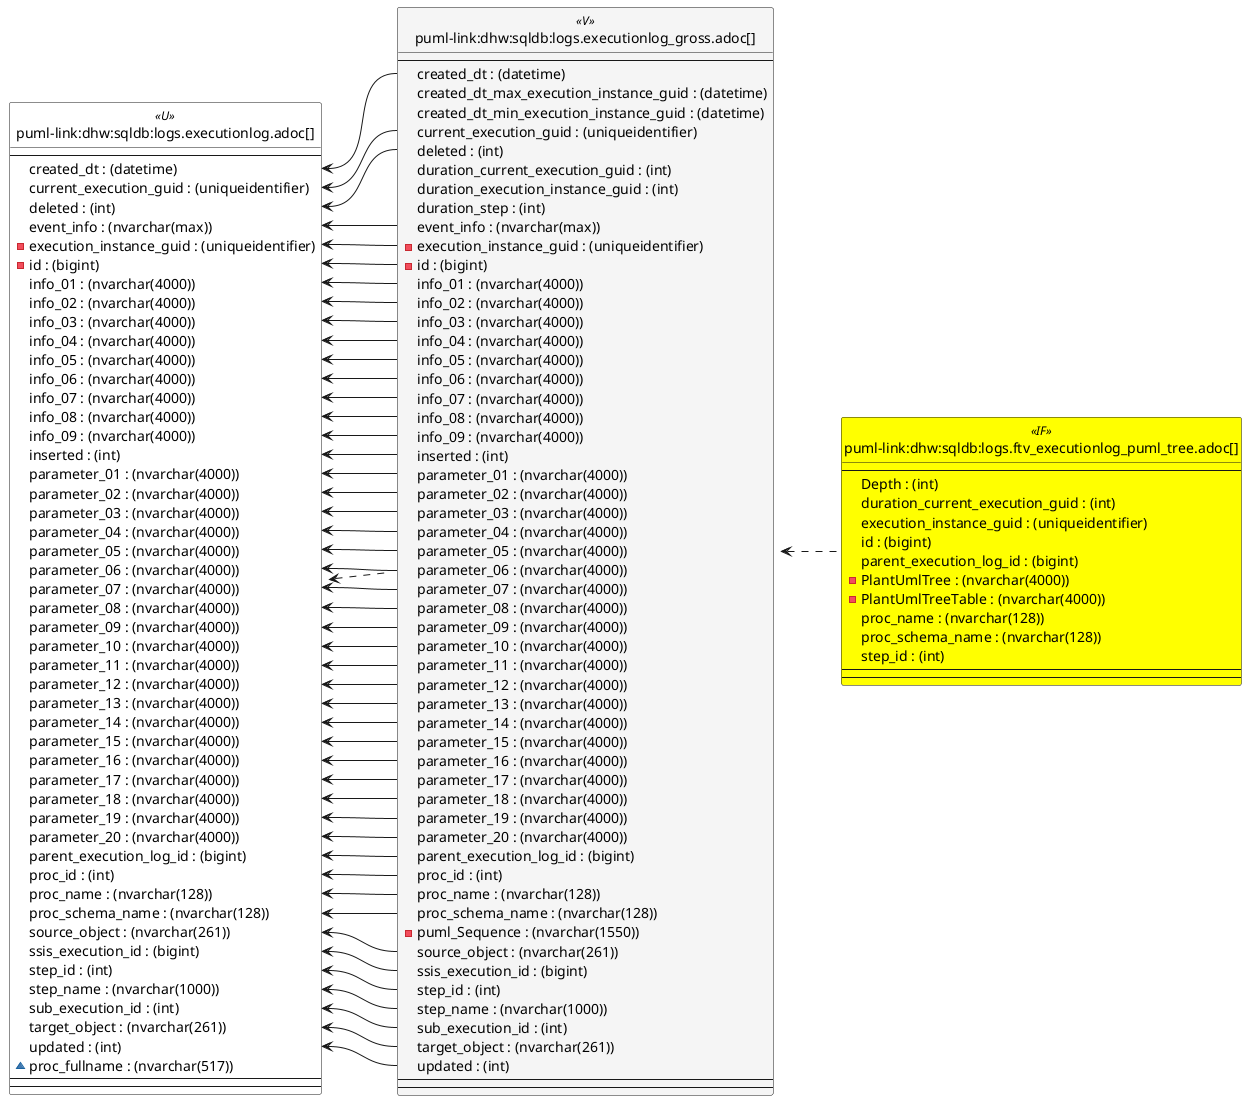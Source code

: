 @startuml
left to right direction
'top to bottom direction
hide circle
'avoide "." issues:
set namespaceSeparator none


skinparam class {
  BackgroundColor White
  BackgroundColor<<FN>> Yellow
  BackgroundColor<<FS>> Yellow
  BackgroundColor<<FT>> LightGray
  BackgroundColor<<IF>> Yellow
  BackgroundColor<<IS>> Yellow
  BackgroundColor<<P>> Aqua
  BackgroundColor<<PC>> Aqua
  BackgroundColor<<SN>> Yellow
  BackgroundColor<<SO>> SlateBlue
  BackgroundColor<<TF>> LightGray
  BackgroundColor<<TR>> Tomato
  BackgroundColor<<U>> White
  BackgroundColor<<V>> WhiteSmoke
  BackgroundColor<<X>> Aqua
  BackgroundColor<<external>> AliceBlue
}


entity "puml-link:dhw:sqldb:logs.executionlog.adoc[]" as logs.ExecutionLog << U >> {
  --
  created_dt : (datetime)
  current_execution_guid : (uniqueidentifier)
  deleted : (int)
  event_info : (nvarchar(max))
  - execution_instance_guid : (uniqueidentifier)
  - id : (bigint)
  info_01 : (nvarchar(4000))
  info_02 : (nvarchar(4000))
  info_03 : (nvarchar(4000))
  info_04 : (nvarchar(4000))
  info_05 : (nvarchar(4000))
  info_06 : (nvarchar(4000))
  info_07 : (nvarchar(4000))
  info_08 : (nvarchar(4000))
  info_09 : (nvarchar(4000))
  inserted : (int)
  parameter_01 : (nvarchar(4000))
  parameter_02 : (nvarchar(4000))
  parameter_03 : (nvarchar(4000))
  parameter_04 : (nvarchar(4000))
  parameter_05 : (nvarchar(4000))
  parameter_06 : (nvarchar(4000))
  parameter_07 : (nvarchar(4000))
  parameter_08 : (nvarchar(4000))
  parameter_09 : (nvarchar(4000))
  parameter_10 : (nvarchar(4000))
  parameter_11 : (nvarchar(4000))
  parameter_12 : (nvarchar(4000))
  parameter_13 : (nvarchar(4000))
  parameter_14 : (nvarchar(4000))
  parameter_15 : (nvarchar(4000))
  parameter_16 : (nvarchar(4000))
  parameter_17 : (nvarchar(4000))
  parameter_18 : (nvarchar(4000))
  parameter_19 : (nvarchar(4000))
  parameter_20 : (nvarchar(4000))
  parent_execution_log_id : (bigint)
  proc_id : (int)
  proc_name : (nvarchar(128))
  proc_schema_name : (nvarchar(128))
  source_object : (nvarchar(261))
  ssis_execution_id : (bigint)
  step_id : (int)
  step_name : (nvarchar(1000))
  sub_execution_id : (int)
  target_object : (nvarchar(261))
  updated : (int)
  ~ proc_fullname : (nvarchar(517))
  --
  --
}

entity "puml-link:dhw:sqldb:logs.executionlog_gross.adoc[]" as logs.ExecutionLog_gross << V >> {
  --
  created_dt : (datetime)
  created_dt_max_execution_instance_guid : (datetime)
  created_dt_min_execution_instance_guid : (datetime)
  current_execution_guid : (uniqueidentifier)
  deleted : (int)
  duration_current_execution_guid : (int)
  duration_execution_instance_guid : (int)
  duration_step : (int)
  event_info : (nvarchar(max))
  - execution_instance_guid : (uniqueidentifier)
  - id : (bigint)
  info_01 : (nvarchar(4000))
  info_02 : (nvarchar(4000))
  info_03 : (nvarchar(4000))
  info_04 : (nvarchar(4000))
  info_05 : (nvarchar(4000))
  info_06 : (nvarchar(4000))
  info_07 : (nvarchar(4000))
  info_08 : (nvarchar(4000))
  info_09 : (nvarchar(4000))
  inserted : (int)
  parameter_01 : (nvarchar(4000))
  parameter_02 : (nvarchar(4000))
  parameter_03 : (nvarchar(4000))
  parameter_04 : (nvarchar(4000))
  parameter_05 : (nvarchar(4000))
  parameter_06 : (nvarchar(4000))
  parameter_07 : (nvarchar(4000))
  parameter_08 : (nvarchar(4000))
  parameter_09 : (nvarchar(4000))
  parameter_10 : (nvarchar(4000))
  parameter_11 : (nvarchar(4000))
  parameter_12 : (nvarchar(4000))
  parameter_13 : (nvarchar(4000))
  parameter_14 : (nvarchar(4000))
  parameter_15 : (nvarchar(4000))
  parameter_16 : (nvarchar(4000))
  parameter_17 : (nvarchar(4000))
  parameter_18 : (nvarchar(4000))
  parameter_19 : (nvarchar(4000))
  parameter_20 : (nvarchar(4000))
  parent_execution_log_id : (bigint)
  proc_id : (int)
  proc_name : (nvarchar(128))
  proc_schema_name : (nvarchar(128))
  - puml_Sequence : (nvarchar(1550))
  source_object : (nvarchar(261))
  ssis_execution_id : (bigint)
  step_id : (int)
  step_name : (nvarchar(1000))
  sub_execution_id : (int)
  target_object : (nvarchar(261))
  updated : (int)
  --
  --
}

entity "puml-link:dhw:sqldb:logs.ftv_executionlog_puml_tree.adoc[]" as logs.ftv_ExecutionLog_puml_tree << IF >> {
  --
  Depth : (int)
  duration_current_execution_guid : (int)
  execution_instance_guid : (uniqueidentifier)
  id : (bigint)
  parent_execution_log_id : (bigint)
  - PlantUmlTree : (nvarchar(4000))
  - PlantUmlTreeTable : (nvarchar(4000))
  proc_name : (nvarchar(128))
  proc_schema_name : (nvarchar(128))
  step_id : (int)
  --
  --
}

logs.ExecutionLog <.. logs.ExecutionLog_gross
logs.ExecutionLog_gross <.. logs.ftv_ExecutionLog_puml_tree
"logs.ExecutionLog::created_dt" <-- "logs.ExecutionLog_gross::created_dt"
"logs.ExecutionLog::current_execution_guid" <-- "logs.ExecutionLog_gross::current_execution_guid"
"logs.ExecutionLog::deleted" <-- "logs.ExecutionLog_gross::deleted"
"logs.ExecutionLog::event_info" <-- "logs.ExecutionLog_gross::event_info"
"logs.ExecutionLog::execution_instance_guid" <-- "logs.ExecutionLog_gross::execution_instance_guid"
"logs.ExecutionLog::id" <-- "logs.ExecutionLog_gross::id"
"logs.ExecutionLog::info_01" <-- "logs.ExecutionLog_gross::info_01"
"logs.ExecutionLog::info_02" <-- "logs.ExecutionLog_gross::info_02"
"logs.ExecutionLog::info_03" <-- "logs.ExecutionLog_gross::info_03"
"logs.ExecutionLog::info_04" <-- "logs.ExecutionLog_gross::info_04"
"logs.ExecutionLog::info_05" <-- "logs.ExecutionLog_gross::info_05"
"logs.ExecutionLog::info_06" <-- "logs.ExecutionLog_gross::info_06"
"logs.ExecutionLog::info_07" <-- "logs.ExecutionLog_gross::info_07"
"logs.ExecutionLog::info_08" <-- "logs.ExecutionLog_gross::info_08"
"logs.ExecutionLog::info_09" <-- "logs.ExecutionLog_gross::info_09"
"logs.ExecutionLog::inserted" <-- "logs.ExecutionLog_gross::inserted"
"logs.ExecutionLog::parameter_01" <-- "logs.ExecutionLog_gross::parameter_01"
"logs.ExecutionLog::parameter_02" <-- "logs.ExecutionLog_gross::parameter_02"
"logs.ExecutionLog::parameter_03" <-- "logs.ExecutionLog_gross::parameter_03"
"logs.ExecutionLog::parameter_04" <-- "logs.ExecutionLog_gross::parameter_04"
"logs.ExecutionLog::parameter_05" <-- "logs.ExecutionLog_gross::parameter_05"
"logs.ExecutionLog::parameter_06" <-- "logs.ExecutionLog_gross::parameter_06"
"logs.ExecutionLog::parameter_07" <-- "logs.ExecutionLog_gross::parameter_07"
"logs.ExecutionLog::parameter_08" <-- "logs.ExecutionLog_gross::parameter_08"
"logs.ExecutionLog::parameter_09" <-- "logs.ExecutionLog_gross::parameter_09"
"logs.ExecutionLog::parameter_10" <-- "logs.ExecutionLog_gross::parameter_10"
"logs.ExecutionLog::parameter_11" <-- "logs.ExecutionLog_gross::parameter_11"
"logs.ExecutionLog::parameter_12" <-- "logs.ExecutionLog_gross::parameter_12"
"logs.ExecutionLog::parameter_13" <-- "logs.ExecutionLog_gross::parameter_13"
"logs.ExecutionLog::parameter_14" <-- "logs.ExecutionLog_gross::parameter_14"
"logs.ExecutionLog::parameter_15" <-- "logs.ExecutionLog_gross::parameter_15"
"logs.ExecutionLog::parameter_16" <-- "logs.ExecutionLog_gross::parameter_16"
"logs.ExecutionLog::parameter_17" <-- "logs.ExecutionLog_gross::parameter_17"
"logs.ExecutionLog::parameter_18" <-- "logs.ExecutionLog_gross::parameter_18"
"logs.ExecutionLog::parameter_19" <-- "logs.ExecutionLog_gross::parameter_19"
"logs.ExecutionLog::parameter_20" <-- "logs.ExecutionLog_gross::parameter_20"
"logs.ExecutionLog::parent_execution_log_id" <-- "logs.ExecutionLog_gross::parent_execution_log_id"
"logs.ExecutionLog::proc_id" <-- "logs.ExecutionLog_gross::proc_id"
"logs.ExecutionLog::proc_name" <-- "logs.ExecutionLog_gross::proc_name"
"logs.ExecutionLog::proc_schema_name" <-- "logs.ExecutionLog_gross::proc_schema_name"
"logs.ExecutionLog::source_object" <-- "logs.ExecutionLog_gross::source_object"
"logs.ExecutionLog::ssis_execution_id" <-- "logs.ExecutionLog_gross::ssis_execution_id"
"logs.ExecutionLog::step_id" <-- "logs.ExecutionLog_gross::step_id"
"logs.ExecutionLog::step_name" <-- "logs.ExecutionLog_gross::step_name"
"logs.ExecutionLog::sub_execution_id" <-- "logs.ExecutionLog_gross::sub_execution_id"
"logs.ExecutionLog::target_object" <-- "logs.ExecutionLog_gross::target_object"
"logs.ExecutionLog::updated" <-- "logs.ExecutionLog_gross::updated"
@enduml


